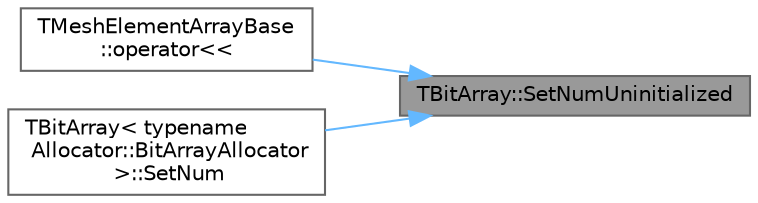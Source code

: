digraph "TBitArray::SetNumUninitialized"
{
 // INTERACTIVE_SVG=YES
 // LATEX_PDF_SIZE
  bgcolor="transparent";
  edge [fontname=Helvetica,fontsize=10,labelfontname=Helvetica,labelfontsize=10];
  node [fontname=Helvetica,fontsize=10,shape=box,height=0.2,width=0.4];
  rankdir="RL";
  Node1 [id="Node000001",label="TBitArray::SetNumUninitialized",height=0.2,width=0.4,color="gray40", fillcolor="grey60", style="filled", fontcolor="black",tooltip="Sets number of bits without initializing new bits."];
  Node1 -> Node2 [id="edge1_Node000001_Node000002",dir="back",color="steelblue1",style="solid",tooltip=" "];
  Node2 [id="Node000002",label="TMeshElementArrayBase\l::operator\<\<",height=0.2,width=0.4,color="grey40", fillcolor="white", style="filled",URL="$d5/dd0/classTMeshElementArrayBase.html#a3e231f0e60205bb55fb68e6d12ceac9c",tooltip="Custom serialization for TMeshElementArrayBase."];
  Node1 -> Node3 [id="edge2_Node000001_Node000003",dir="back",color="steelblue1",style="solid",tooltip=" "];
  Node3 [id="Node000003",label="TBitArray\< typename\l Allocator::BitArrayAllocator\l \>::SetNum",height=0.2,width=0.4,color="grey40", fillcolor="white", style="filled",URL="$d5/d67/classTBitArray.html#a682551e4c434b975d2f59fa5f3fe18f4",tooltip=" "];
}
